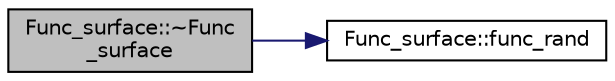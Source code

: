 digraph "Func_surface::~Func_surface"
{
  edge [fontname="Helvetica",fontsize="10",labelfontname="Helvetica",labelfontsize="10"];
  node [fontname="Helvetica",fontsize="10",shape=record];
  rankdir="LR";
  Node1 [label="Func_surface::~Func\l_surface",height=0.2,width=0.4,color="black", fillcolor="grey75", style="filled", fontcolor="black"];
  Node1 -> Node2 [color="midnightblue",fontsize="10",style="solid",fontname="Helvetica"];
  Node2 [label="Func_surface::func_rand",height=0.2,width=0.4,color="black", fillcolor="white", style="filled",URL="$classFunc__surface.html#a4bc691b8c198af601e7fa781662ba7b9"];
}
